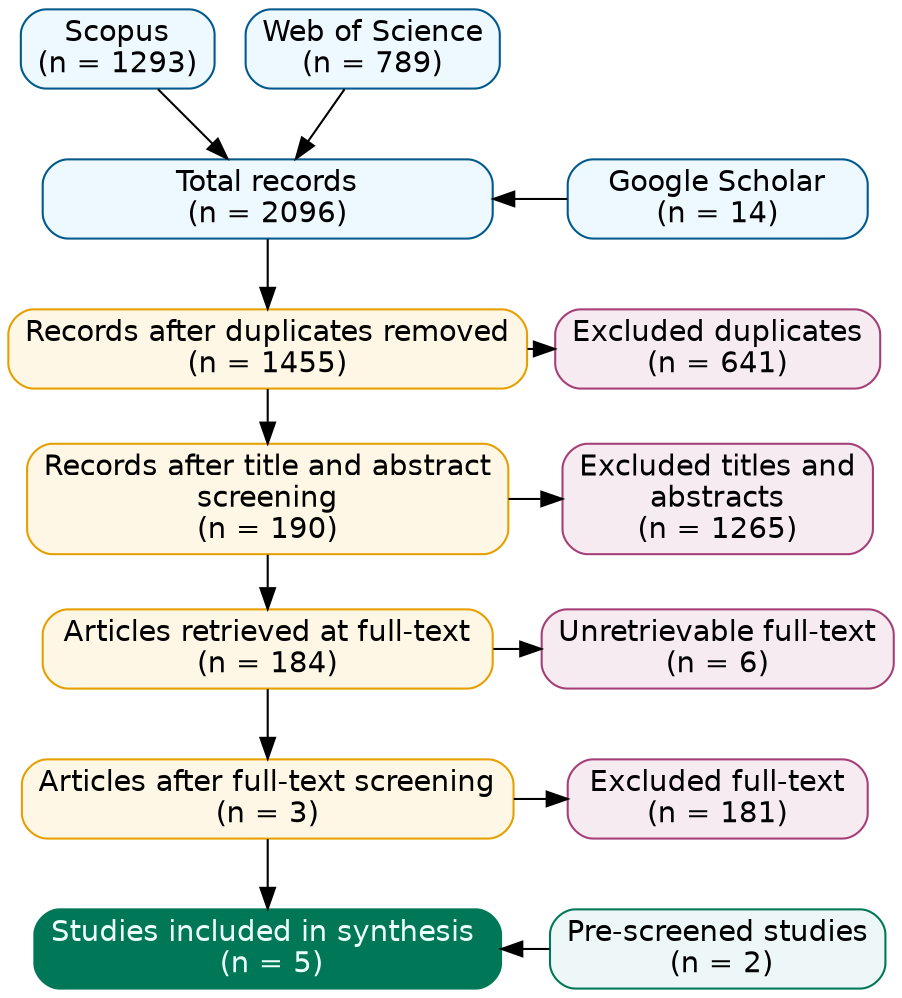 digraph G {
    layout=neato
    node[fontname=Helvetica, shape=Mrecord, style="filled"]

    GS[label="Google Scholar\n(n = 14)" , color="#00598b", fillcolor="#edf8ff", pos=" 3.0,5!",  width=2]
    SC[label="Scopus\n(n = 1293)"       , color="#00598b", fillcolor="#edf8ff", pos="-1.0,6!", width=1]
    WS[label="Web of Science\n(n = 789)", color="#00598b", fillcolor="#edf8ff", pos=" 0.7,6!", width=1]
    TT[label="Total records\n(n = 2096)", color="#00598b", fillcolor="#edf8ff", pos=" 0.0,5!",  width=3]
    {WS SC GS} -> TT
    
    
    radr[label="Records after duplicates removed\n(n = 1455)",           color="#e69f00", fillcolor="#fff7e6", pos="0,4!", width=3]
	rats[label="Records after title and abstract\nscreening\n(n = 190)", color="#e69f00", fillcolor="#fff7e6", pos="0,3!", width=3]
	arft[label="Articles retrieved at full-text\n(n = 184)" ,            color="#e69f00", fillcolor="#fff7e6", pos="0,2!", width=3]
	afts[label="Articles after full-text screening\n(n = 3)",            color="#e69f00", fillcolor="#fff7e6", pos="0,1!", width=3]
    fsis[label="Studies included in synthesis \n (n = 5)",               color="#007756", fontcolor="#ecfffa", pos="0,0!", width=3]
    
    TT -> radr -> rats -> arft -> afts -> fsis
    
    dups[label="Excluded duplicates\n(n = 641)",             color="#a43f77", fillcolor="#f7ebf2", pos="3,4!", width=2]
    exta[label="Excluded titles and\nabstracts\n(n = 1265)", color="#a43f77", fillcolor="#f7ebf2", pos="3,3!", width=2]
    unft[label="Unretrievable full-text\n(n = 6)",           color="#a43f77", fillcolor="#f7ebf2", pos="3,2!", width=2]
    exft[label="Excluded full-text\n(n = 181)",              color="#a43f77", fillcolor="#f7ebf2", pos="3,1!", width=2]
    sfts[label="Pre-screened studies\n (n = 2)",             color="#007756", fillcolor="#edf7f8", pos="3,0!", width=2]
    
    radr -> dups
    rats -> exta
    arft -> unft
    afts -> exft
    
    sfts -> fsis
}
